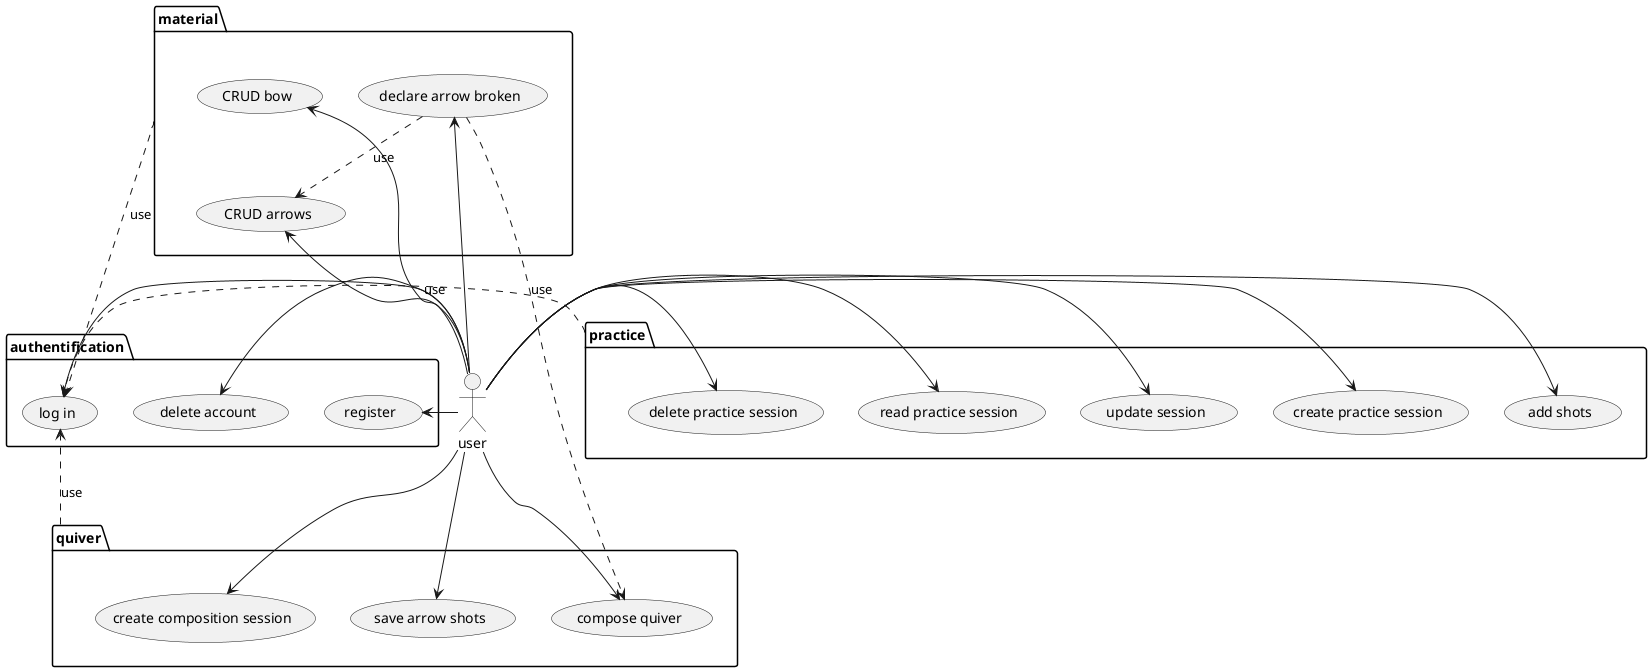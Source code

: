 @startuml usecases

left to right direction

actor user as u
left to right direction
package material {
    top to bottom direction
    usecase "CRUD bow" as bow
    usecase "CRUD arrows" as arrows
    usecase "declare arrow broken" as declare_broken
}
package practice {
    top to bottom direction
    usecase "create practice session" as create_session
    usecase "update session" as update_session
    usecase "read practice session" as read_session
    usecase "delete practice session" as delete_session
    usecase "add shots" as add_shots
}

package quiver{
    top to bottom direction
    usecase "compose quiver" as compose_quiver
    usecase "create composition session" as compose_session
    usecase "save arrow shots" as save_composition_shots
}

package authentification{
    top to bottom direction
    usecase "register" as register
    usecase "log in" as login
    usecase "delete account" as unsubscribe
}



u -left-> register
u -left-> login
u -left-> unsubscribe
u -up-> bow
u -up-> arrows
u -up-> declare_broken
u -right-> create_session
u -right-> update_session
u -right-> read_session
u -right-> delete_session
u -right-> add_shots
u -down-> compose_quiver
u -down-> compose_session
u -down-> save_composition_shots

declare_broken ..> arrows : use
declare_broken ..> compose_quiver : use
practice ..> login : use
quiver ..> login : use
material ..> login : use

@enduml
